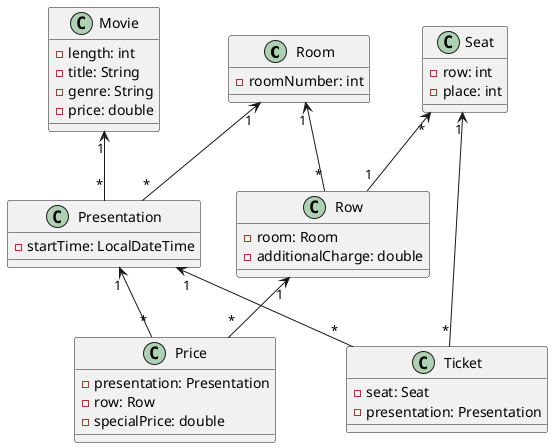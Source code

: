 @startuml

class Room{
-roomNumber: int
}
class Movie{
-length: int
-title: String
-genre: String
-price: double
}

class Row{
-room: Room
-additionalCharge: double
}

class Seat{
-row: int
-place: int
}

class Presentation{
-startTime: LocalDateTime
}

class Price{
-presentation: Presentation
-row: Row
-specialPrice: double
}

class Ticket{
-seat: Seat
-presentation: Presentation
}

Room "1" <-- "*" Row
Room "1" <-- "*" Presentation

Movie "1" <-- "*" Presentation
Presentation "1" <-- "*" Price
Presentation "1" <-- "*" Ticket
Row "1" <-- "*" Price
Seat "1" <-- "*" Ticket
Seat "*" <-- "1" Row

@enduml